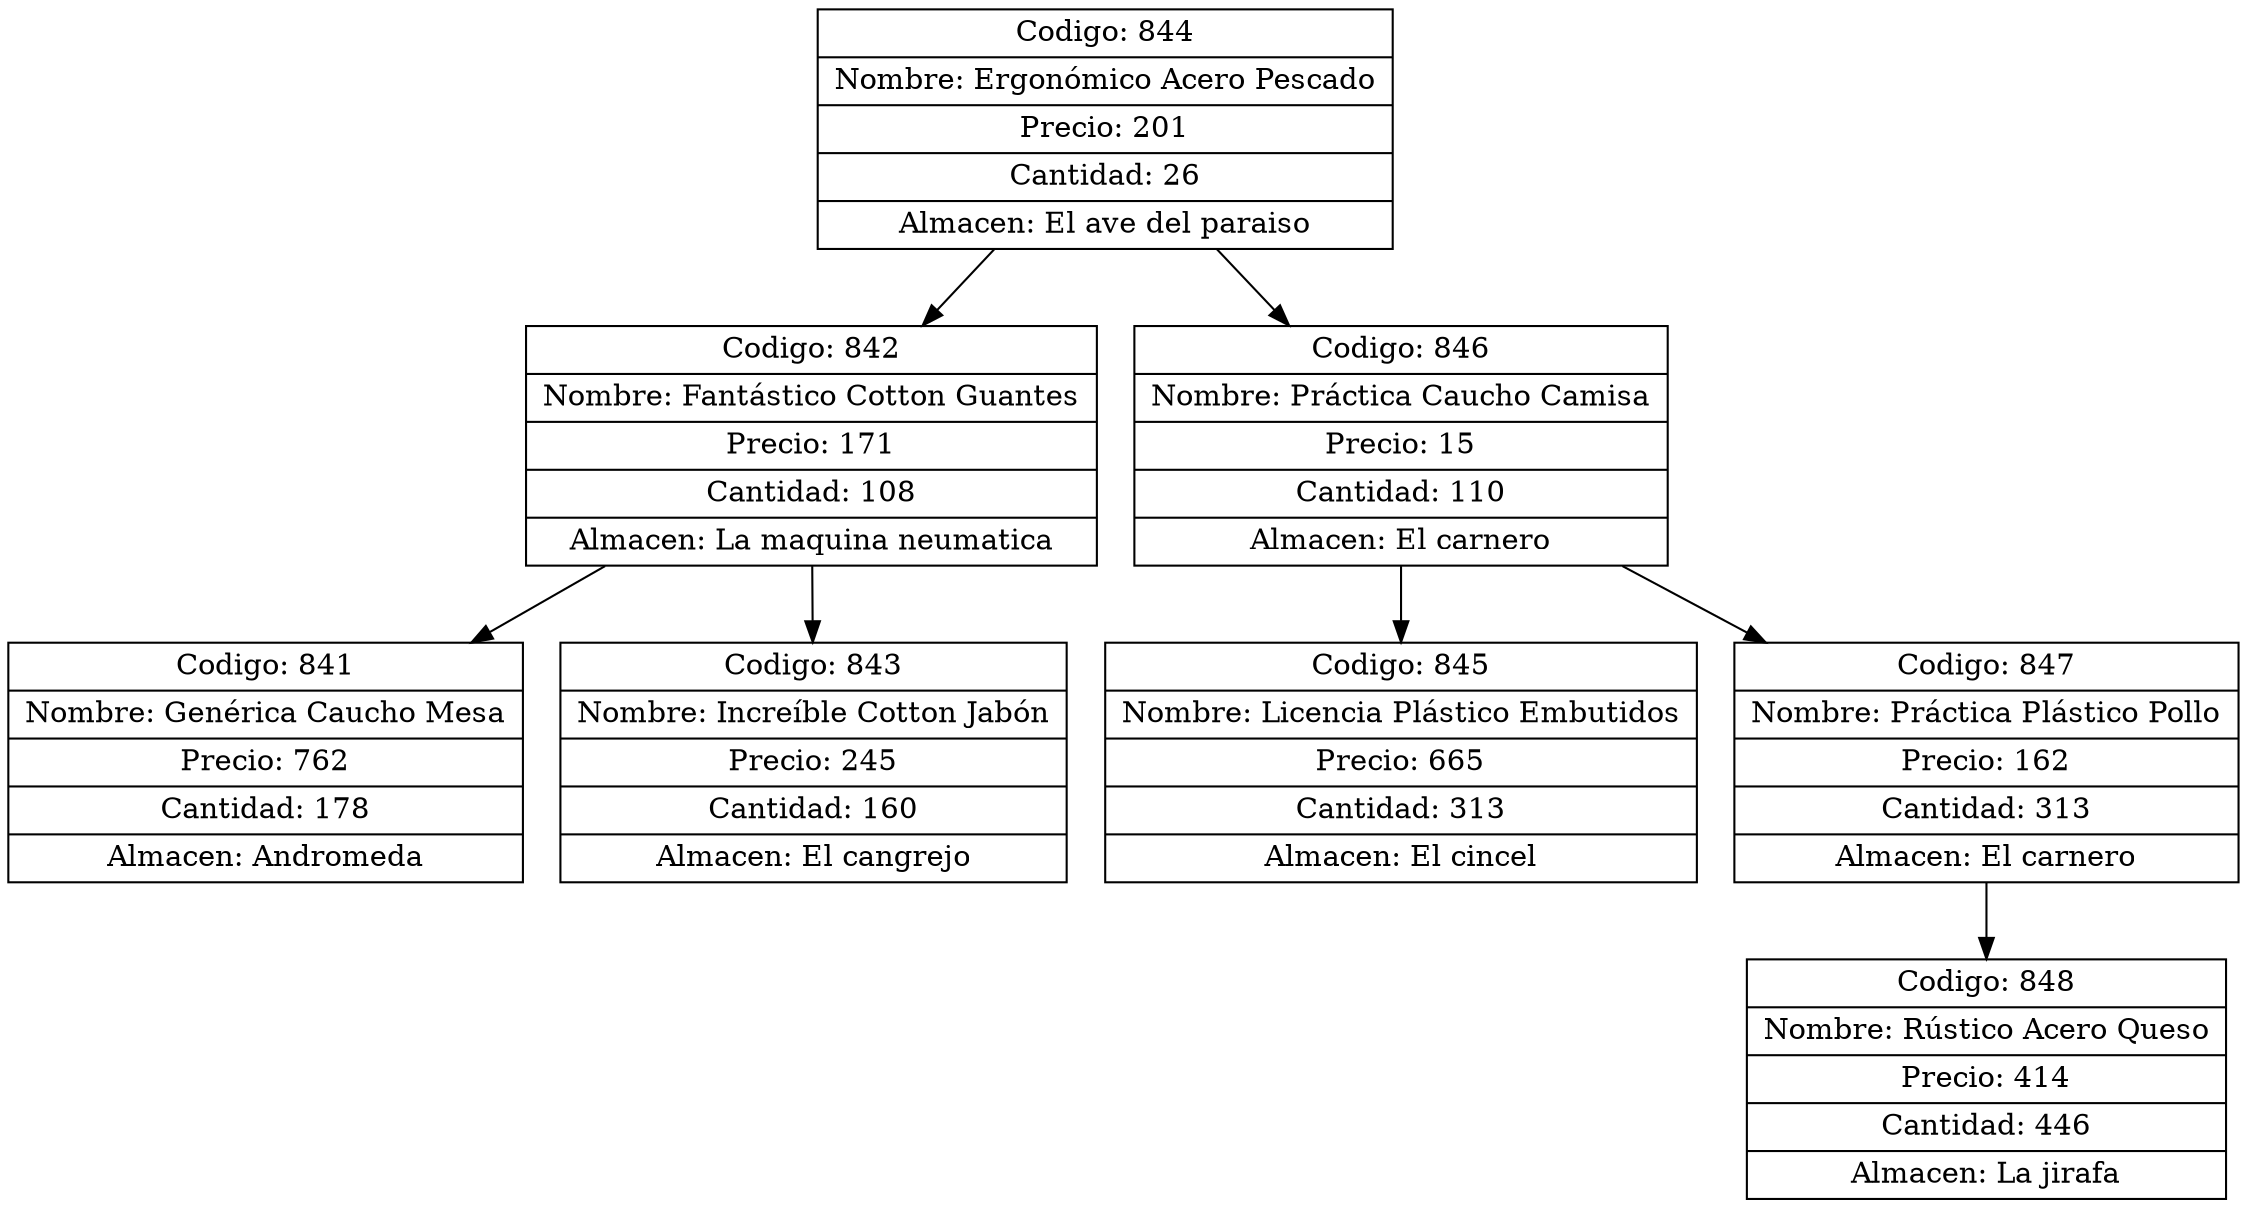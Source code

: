 digraph G{
node[shape="box" shape="record"]
nodo844[label="{ Codigo: 844 | Nombre: Ergonómico Acero Pescado | Precio: 201 | Cantidad: 26 | Almacen: El ave del paraiso}"];
nodo842[label="{ Codigo: 842 | Nombre: Fantástico Cotton Guantes | Precio: 171 | Cantidad: 108 | Almacen: La maquina neumatica}"];
nodo841[label="{ Codigo: 841 | Nombre: Genérica Caucho Mesa | Precio: 762 | Cantidad: 178 | Almacen: Andromeda}"];
nodo842->nodo841;
nodo843[label="{ Codigo: 843 | Nombre: Increíble Cotton Jabón | Precio: 245 | Cantidad: 160 | Almacen: El cangrejo}"];
nodo842->nodo843;
nodo844->nodo842;
nodo846[label="{ Codigo: 846 | Nombre: Práctica Caucho Camisa | Precio: 15 | Cantidad: 110 | Almacen: El carnero}"];
nodo845[label="{ Codigo: 845 | Nombre: Licencia Plástico Embutidos | Precio: 665 | Cantidad: 313 | Almacen: El cincel}"];
nodo846->nodo845;
nodo847[label="{ Codigo: 847 | Nombre: Práctica Plástico Pollo | Precio: 162 | Cantidad: 313 | Almacen: El carnero}"];
nodo848[label="{ Codigo: 848 | Nombre: Rústico Acero Queso | Precio: 414 | Cantidad: 446 | Almacen: La jirafa}"];
nodo847->nodo848;
nodo846->nodo847;
nodo844->nodo846;
}
